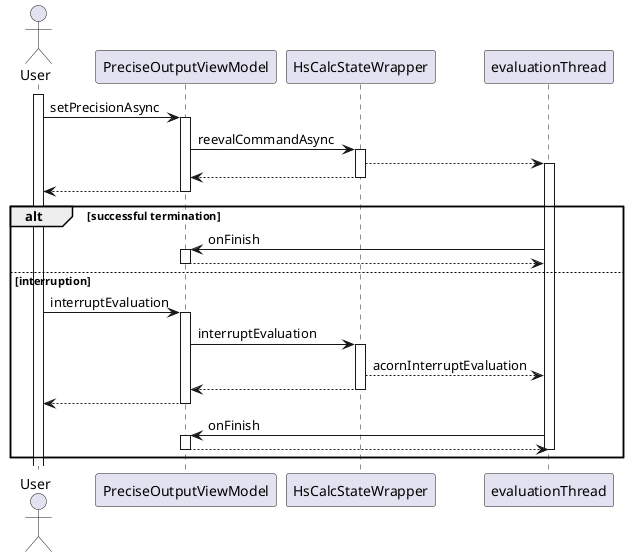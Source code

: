 @startuml interrupt_sequence

actor User
activate User

User -> PreciseOutputViewModel: setPrecisionAsync
activate PreciseOutputViewModel

PreciseOutputViewModel -> HsCalcStateWrapper: reevalCommandAsync
activate HsCalcStateWrapper

HsCalcStateWrapper --> evaluationThread
activate evaluationThread
HsCalcStateWrapper --> PreciseOutputViewModel /' return '/
deactivate HsCalcStateWrapper
PreciseOutputViewModel --> User /' return '/
deactivate PreciseOutputViewModel

alt successful termination
    evaluationThread -> PreciseOutputViewModel: onFinish
    activate PreciseOutputViewModel
    return
    deactivate PreciseOutputViewModel

else interruption
    User -> PreciseOutputViewModel: interruptEvaluation
    activate PreciseOutputViewModel
    PreciseOutputViewModel -> HsCalcStateWrapper: interruptEvaluation
    activate HsCalcStateWrapper
    HsCalcStateWrapper --> evaluationThread: acornInterruptEvaluation
    return
    return
    evaluationThread -> PreciseOutputViewModel: onFinish
    activate PreciseOutputViewModel
    return
    deactivate PreciseOutputViewModel
    deactivate evaluationThread
end



/'
activate A

A -> B: << createRequest >>
activate B

B -> C: DoWork
activate C
C --> B: WorkDone
destroy C

B --> A: RequestCreated
deactivate B

A -> User: Done
deactivate A
'/

@enduml